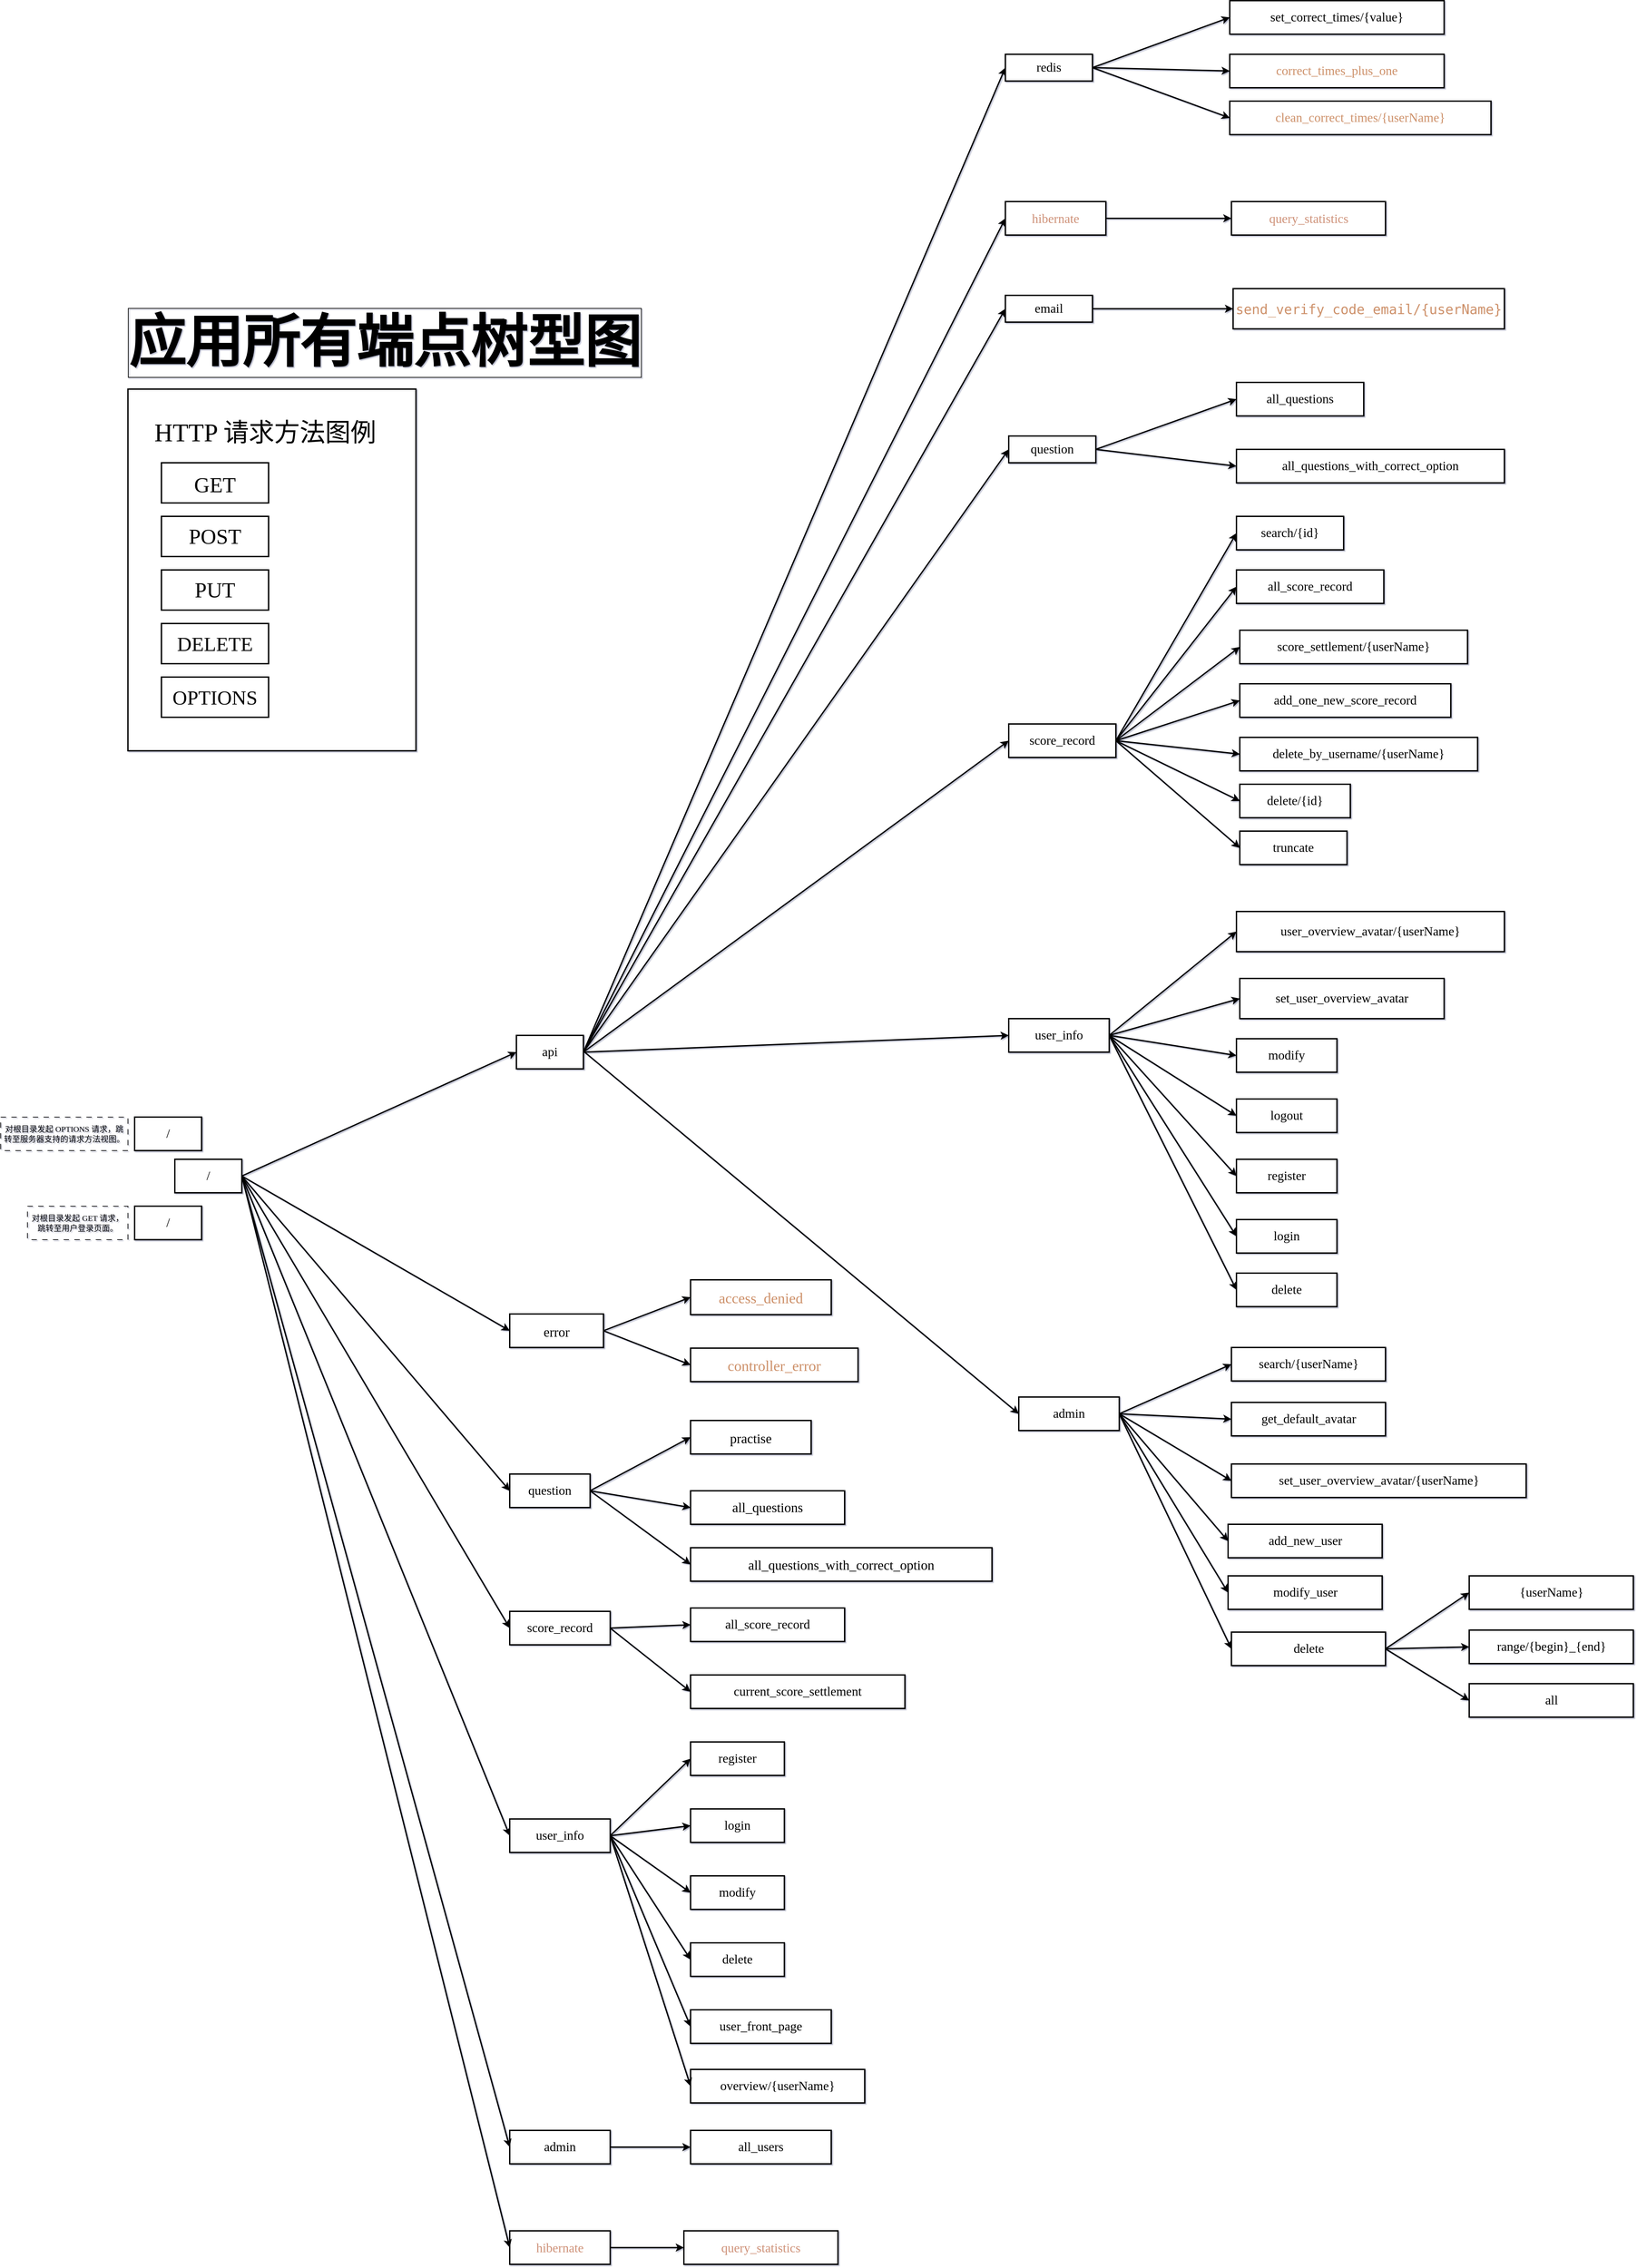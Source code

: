 <mxfile>
    <diagram id="_UrblQMBphAFoHFJ3hvH" name="第 1 页">
        <mxGraphModel dx="4171" dy="3029" grid="1" gridSize="10" guides="1" tooltips="1" connect="1" arrows="1" fold="1" page="1" pageScale="1" pageWidth="2336" pageHeight="1654" background="light-dark(#FFFFFF,#000000)" math="0" shadow="1">
            <root>
                <mxCell id="0"/>
                <mxCell id="1" parent="0"/>
                <mxCell id="5" value="&lt;font style=&quot;color: light-dark(rgb(0, 0, 0), rgb(255, 255, 255));&quot;&gt;/&lt;/font&gt;" style="rounded=0;whiteSpace=wrap;html=1;fontFamily=Lucida Console;fontSize=19;verticalAlign=middle;textShadow=0;fontColor=light-dark(#000000,#FFFFFF);strokeWidth=2;" parent="1" vertex="1">
                    <mxGeometry x="-840" y="1020" width="100" height="50" as="geometry"/>
                </mxCell>
                <mxCell id="6" value="&lt;font style=&quot;font-size: 85px;&quot;&gt;&lt;b&gt;应用所有端点树型图&lt;/b&gt;&lt;/font&gt;" style="text;html=1;align=center;verticalAlign=middle;whiteSpace=wrap;rounded=0;fontFamily=Lucida Console;fontColor=light-dark(#000000,#FFFFFF);labelBorderColor=default;strokeWidth=2;" parent="1" vertex="1">
                    <mxGeometry x="-933" y="-270" width="813" height="140" as="geometry"/>
                </mxCell>
                <mxCell id="7" value="" style="endArrow=classic;html=1;exitX=1;exitY=0.5;exitDx=0;exitDy=0;fontFamily=Lucida Console;fontSize=19;entryX=0;entryY=0.5;entryDx=0;entryDy=0;verticalAlign=middle;textShadow=0;fontColor=light-dark(#000000,#FFFFFF);strokeWidth=2;" parent="1" source="5" target="9" edge="1">
                    <mxGeometry width="50" height="50" relative="1" as="geometry">
                        <mxPoint x="-610" y="955" as="sourcePoint"/>
                        <mxPoint x="-560" y="905" as="targetPoint"/>
                    </mxGeometry>
                </mxCell>
                <mxCell id="9" value="&lt;span&gt;&lt;font style=&quot;color: light-dark(rgb(0, 0, 0), rgb(255, 255, 255));&quot;&gt;api&lt;/font&gt;&lt;/span&gt;" style="rounded=0;whiteSpace=wrap;html=1;fontFamily=Lucida Console;fontSize=19;verticalAlign=middle;textShadow=0;fontColor=light-dark(#000000,#FFFFFF);strokeWidth=2;" parent="1" vertex="1">
                    <mxGeometry x="-330" y="835" width="100" height="50" as="geometry"/>
                </mxCell>
                <mxCell id="10" value="&lt;font style=&quot;color: light-dark(rgb(0, 0, 0), rgb(255, 255, 255));&quot;&gt;question&lt;/font&gt;" style="rounded=0;whiteSpace=wrap;html=1;fontFamily=Lucida Console;fontSize=19;verticalAlign=middle;textShadow=0;fontColor=light-dark(#000000,#FFFFFF);strokeWidth=2;" parent="1" vertex="1">
                    <mxGeometry x="-340" y="1490" width="120" height="50" as="geometry"/>
                </mxCell>
                <mxCell id="11" value="&lt;div style=&quot;&quot;&gt;&lt;div&gt;&lt;font style=&quot;color: light-dark(rgb(0, 0, 0), rgb(255, 255, 255));&quot;&gt;score_record&lt;/font&gt;&lt;/div&gt;&lt;/div&gt;" style="rounded=0;whiteSpace=wrap;html=1;fontFamily=Lucida Console;fontSize=19;verticalAlign=middle;textShadow=0;fontColor=light-dark(#000000,#FFFFFF);strokeWidth=2;" parent="1" vertex="1">
                    <mxGeometry x="-340" y="1695" width="150" height="50" as="geometry"/>
                </mxCell>
                <mxCell id="13" value="" style="endArrow=classic;html=1;exitX=1;exitY=0.5;exitDx=0;exitDy=0;entryX=0;entryY=0.5;entryDx=0;entryDy=0;verticalAlign=middle;textShadow=0;fontColor=light-dark(#000000,#FFFFFF);strokeWidth=2;fontFamily=Lucida Console;" parent="1" source="5" target="10" edge="1">
                    <mxGeometry width="50" height="50" relative="1" as="geometry">
                        <mxPoint x="-630" y="1300" as="sourcePoint"/>
                        <mxPoint x="-520" y="1365" as="targetPoint"/>
                    </mxGeometry>
                </mxCell>
                <mxCell id="14" value="" style="endArrow=classic;html=1;entryX=0;entryY=0.5;entryDx=0;entryDy=0;verticalAlign=middle;textShadow=0;fontColor=light-dark(#000000,#FFFFFF);exitX=1;exitY=0.5;exitDx=0;exitDy=0;strokeWidth=2;fontFamily=Lucida Console;" parent="1" source="5" target="11" edge="1">
                    <mxGeometry width="50" height="50" relative="1" as="geometry">
                        <mxPoint x="-690" y="1055" as="sourcePoint"/>
                        <mxPoint x="-550" y="1435" as="targetPoint"/>
                    </mxGeometry>
                </mxCell>
                <mxCell id="15" value="" style="endArrow=classic;html=1;exitX=1;exitY=0.5;exitDx=0;exitDy=0;entryX=0;entryY=0.5;entryDx=0;entryDy=0;verticalAlign=middle;textShadow=0;fontColor=light-dark(#000000,#FFFFFF);strokeWidth=2;fontFamily=Lucida Console;" parent="1" source="11" target="17" edge="1">
                    <mxGeometry width="50" height="50" relative="1" as="geometry">
                        <mxPoint x="-250" y="1780" as="sourcePoint"/>
                        <mxPoint x="-200" y="1710" as="targetPoint"/>
                    </mxGeometry>
                </mxCell>
                <mxCell id="17" value="&lt;div&gt;&lt;font style=&quot;color: light-dark(rgb(0, 0, 0), rgb(0, 204, 102));&quot;&gt;all_score_record&lt;/font&gt;&lt;/div&gt;" style="rounded=0;whiteSpace=wrap;html=1;fontFamily=Lucida Console;fontSize=19;verticalAlign=middle;textShadow=0;fontColor=light-dark(#000000,#FFFFFF);strokeWidth=2;" parent="1" vertex="1">
                    <mxGeometry x="-70" y="1690" width="230" height="50" as="geometry"/>
                </mxCell>
                <mxCell id="19" value="&lt;div style=&quot;&quot;&gt;&lt;div&gt;&lt;font style=&quot;color: light-dark(rgb(0, 0, 0), rgb(0, 204, 102));&quot;&gt;current_score_settlement&lt;/font&gt;&lt;/div&gt;&lt;/div&gt;" style="rounded=0;whiteSpace=wrap;html=1;fontFamily=Lucida Console;fontSize=19;verticalAlign=middle;textShadow=0;fontColor=light-dark(#000000,#FFFFFF);strokeWidth=2;" parent="1" vertex="1">
                    <mxGeometry x="-70" y="1790" width="320" height="50" as="geometry"/>
                </mxCell>
                <mxCell id="20" value="" style="endArrow=classic;html=1;exitX=1;exitY=0.5;exitDx=0;exitDy=0;entryX=0;entryY=0.5;entryDx=0;entryDy=0;verticalAlign=middle;textShadow=0;fontColor=light-dark(#000000,#FFFFFF);strokeWidth=2;fontFamily=Lucida Console;" parent="1" source="11" target="19" edge="1">
                    <mxGeometry width="50" height="50" relative="1" as="geometry">
                        <mxPoint x="-280" y="1890" as="sourcePoint"/>
                        <mxPoint x="-230" y="1840" as="targetPoint"/>
                    </mxGeometry>
                </mxCell>
                <mxCell id="21" value="&lt;font style=&quot;color: light-dark(rgb(0, 0, 0), rgb(0, 204, 102)); font-size: 20px;&quot;&gt;all_questions&lt;/font&gt;" style="rounded=0;whiteSpace=wrap;html=1;fontFamily=Lucida Console;fontSize=19;verticalAlign=middle;textShadow=0;fontColor=light-dark(#000000,#FFFFFF);strokeWidth=2;" parent="1" vertex="1">
                    <mxGeometry x="-70" y="1515" width="230" height="50" as="geometry"/>
                </mxCell>
                <mxCell id="22" value="" style="endArrow=classic;html=1;entryX=0;entryY=0.5;entryDx=0;entryDy=0;verticalAlign=middle;textShadow=0;fontColor=light-dark(#000000,#FFFFFF);strokeWidth=2;fontFamily=Lucida Console;exitX=1;exitY=0.5;exitDx=0;exitDy=0;" parent="1" source="10" target="21" edge="1">
                    <mxGeometry width="50" height="50" relative="1" as="geometry">
                        <mxPoint x="-320" y="1655" as="sourcePoint"/>
                        <mxPoint x="-270" y="1605" as="targetPoint"/>
                    </mxGeometry>
                </mxCell>
                <mxCell id="23" value="" style="endArrow=classic;html=1;entryX=0;entryY=0.5;entryDx=0;entryDy=0;verticalAlign=middle;textShadow=0;fontColor=light-dark(#000000,#FFFFFF);strokeWidth=2;fontFamily=Lucida Console;exitX=1;exitY=0.5;exitDx=0;exitDy=0;" parent="1" source="10" target="24" edge="1">
                    <mxGeometry width="50" height="50" relative="1" as="geometry">
                        <mxPoint x="-320" y="1655" as="sourcePoint"/>
                        <mxPoint x="-70" y="1625" as="targetPoint"/>
                    </mxGeometry>
                </mxCell>
                <mxCell id="24" value="&lt;font style=&quot;color: light-dark(rgb(0, 0, 0), rgb(0, 204, 102)); font-size: 20px;&quot;&gt;all_questions_with_correct_option&lt;/font&gt;" style="whiteSpace=wrap;html=1;fontFamily=Lucida Console;verticalAlign=middle;textShadow=0;fontColor=light-dark(#000000,#FFFFFF);strokeWidth=2;" parent="1" vertex="1">
                    <mxGeometry x="-70" y="1600" width="450" height="50" as="geometry"/>
                </mxCell>
                <mxCell id="25" value="" style="endArrow=classic;html=1;entryX=0;entryY=0.5;entryDx=0;entryDy=0;verticalAlign=middle;textShadow=0;fontColor=light-dark(#000000,#FFFFFF);strokeWidth=2;fontFamily=Lucida Console;exitX=1;exitY=0.5;exitDx=0;exitDy=0;" parent="1" source="10" target="26" edge="1">
                    <mxGeometry width="50" height="50" relative="1" as="geometry">
                        <mxPoint x="-320" y="1655" as="sourcePoint"/>
                        <mxPoint x="-170" y="1445" as="targetPoint"/>
                    </mxGeometry>
                </mxCell>
                <mxCell id="26" value="&lt;font style=&quot;color: light-dark(rgb(0, 0, 0), rgb(0, 204, 102)); font-size: 20px;&quot;&gt;practise&lt;/font&gt;" style="rounded=0;whiteSpace=wrap;html=1;fontFamily=Lucida Console;fontSize=25;fontStyle=0;verticalAlign=middle;textShadow=0;fontColor=light-dark(#000000,#FFFFFF);strokeWidth=2;" parent="1" vertex="1">
                    <mxGeometry x="-70" y="1410" width="180" height="50" as="geometry"/>
                </mxCell>
                <mxCell id="27" value="" style="endArrow=classic;html=1;exitX=1;exitY=0.5;exitDx=0;exitDy=0;entryX=0;entryY=0.5;entryDx=0;entryDy=0;strokeWidth=2;fontFamily=Lucida Console;" parent="1" source="5" target="28" edge="1">
                    <mxGeometry width="50" height="50" relative="1" as="geometry">
                        <mxPoint x="-630" y="1300" as="sourcePoint"/>
                        <mxPoint x="-520" y="1775" as="targetPoint"/>
                    </mxGeometry>
                </mxCell>
                <mxCell id="28" value="&lt;div style=&quot;&quot;&gt;&lt;div&gt;&lt;font style=&quot;color: light-dark(rgb(0, 0, 0), rgb(255, 255, 255));&quot;&gt;user_info&lt;/font&gt;&lt;/div&gt;&lt;/div&gt;" style="rounded=0;whiteSpace=wrap;html=1;fontFamily=Lucida Console;fontSize=19;verticalAlign=middle;textShadow=0;fontColor=light-dark(#000000,#FFFFFF);strokeWidth=2;" parent="1" vertex="1">
                    <mxGeometry x="-340" y="2005" width="150" height="50" as="geometry"/>
                </mxCell>
                <mxCell id="29" value="" style="endArrow=classic;html=1;exitX=1;exitY=0.5;exitDx=0;exitDy=0;entryX=0;entryY=0.5;entryDx=0;entryDy=0;strokeWidth=2;fontFamily=Lucida Console;" parent="1" source="28" target="33" edge="1">
                    <mxGeometry width="50" height="50" relative="1" as="geometry">
                        <mxPoint x="-130" y="1940" as="sourcePoint"/>
                        <mxPoint x="-120" y="2040" as="targetPoint"/>
                    </mxGeometry>
                </mxCell>
                <mxCell id="30" value="&lt;div style=&quot;&quot;&gt;&lt;div&gt;&lt;font style=&quot;color: light-dark(rgb(0, 0, 0), rgb(0, 204, 102));&quot;&gt;login&lt;/font&gt;&lt;/div&gt;&lt;/div&gt;" style="rounded=0;whiteSpace=wrap;html=1;fontFamily=Lucida Console;fontSize=19;verticalAlign=middle;textShadow=0;fontColor=light-dark(#000000,#FFFFFF);strokeWidth=2;" parent="1" vertex="1">
                    <mxGeometry x="-70" y="1990" width="140" height="50" as="geometry"/>
                </mxCell>
                <mxCell id="31" value="" style="endArrow=classic;html=1;exitX=1;exitY=0.5;exitDx=0;exitDy=0;entryX=0;entryY=0.5;entryDx=0;entryDy=0;strokeWidth=2;fontFamily=Lucida Console;" parent="1" source="28" target="30" edge="1">
                    <mxGeometry width="50" height="50" relative="1" as="geometry">
                        <mxPoint x="-130" y="1940" as="sourcePoint"/>
                        <mxPoint x="-140" y="2140" as="targetPoint"/>
                    </mxGeometry>
                </mxCell>
                <mxCell id="33" value="&lt;div style=&quot;&quot;&gt;&lt;div&gt;&lt;font style=&quot;color: light-dark(rgb(0, 0, 0), rgb(0, 204, 102));&quot;&gt;register&lt;/font&gt;&lt;/div&gt;&lt;/div&gt;" style="rounded=0;whiteSpace=wrap;html=1;fontFamily=Lucida Console;fontSize=19;verticalAlign=middle;textShadow=0;fontColor=light-dark(#000000,#FFFFFF);strokeWidth=2;" parent="1" vertex="1">
                    <mxGeometry x="-70" y="1890" width="140" height="50" as="geometry"/>
                </mxCell>
                <mxCell id="34" value="" style="endArrow=classic;html=1;exitX=1;exitY=0.5;exitDx=0;exitDy=0;entryX=0;entryY=0.5;entryDx=0;entryDy=0;strokeWidth=2;fontFamily=Lucida Console;" parent="1" source="28" target="35" edge="1">
                    <mxGeometry width="50" height="50" relative="1" as="geometry">
                        <mxPoint x="-130" y="1940" as="sourcePoint"/>
                        <mxPoint x="-140" y="2220" as="targetPoint"/>
                    </mxGeometry>
                </mxCell>
                <mxCell id="35" value="&lt;div style=&quot;&quot;&gt;&lt;div&gt;&lt;font style=&quot;color: light-dark(rgb(0, 0, 0), rgb(0, 204, 102));&quot;&gt;modify&lt;/font&gt;&lt;/div&gt;&lt;/div&gt;" style="rounded=0;whiteSpace=wrap;html=1;fontFamily=Lucida Console;fontSize=19;verticalAlign=middle;textShadow=0;fontColor=light-dark(#000000,#FFFFFF);strokeWidth=2;" parent="1" vertex="1">
                    <mxGeometry x="-70" y="2090" width="140" height="50" as="geometry"/>
                </mxCell>
                <mxCell id="36" value="" style="endArrow=classic;html=1;exitX=1;exitY=0.5;exitDx=0;exitDy=0;entryX=0;entryY=0.5;entryDx=0;entryDy=0;strokeWidth=2;fontFamily=Lucida Console;" parent="1" source="28" target="37" edge="1">
                    <mxGeometry width="50" height="50" relative="1" as="geometry">
                        <mxPoint x="-130" y="1940" as="sourcePoint"/>
                        <mxPoint x="-140" y="2310" as="targetPoint"/>
                    </mxGeometry>
                </mxCell>
                <mxCell id="37" value="&lt;div style=&quot;&quot;&gt;&lt;div&gt;&lt;font style=&quot;color: light-dark(rgb(0, 0, 0), rgb(0, 204, 102));&quot;&gt;delete&lt;/font&gt;&lt;/div&gt;&lt;/div&gt;" style="rounded=0;whiteSpace=wrap;html=1;fontFamily=Lucida Console;fontSize=19;verticalAlign=middle;textShadow=0;fontColor=light-dark(#000000,#FFFFFF);strokeWidth=2;" parent="1" vertex="1">
                    <mxGeometry x="-70" y="2190" width="140" height="50" as="geometry"/>
                </mxCell>
                <mxCell id="38" value="&lt;div style=&quot;&quot;&gt;&lt;div&gt;&lt;font style=&quot;color: light-dark(rgb(0, 0, 0), rgb(0, 204, 102));&quot;&gt;user_front_page&lt;/font&gt;&lt;/div&gt;&lt;/div&gt;" style="rounded=0;whiteSpace=wrap;html=1;fontFamily=Lucida Console;fontSize=19;verticalAlign=middle;textShadow=0;fontColor=light-dark(#000000,#FFFFFF);strokeWidth=2;" parent="1" vertex="1">
                    <mxGeometry x="-70" y="2290" width="210" height="50" as="geometry"/>
                </mxCell>
                <mxCell id="39" value="" style="endArrow=classic;html=1;exitX=1;exitY=0.5;exitDx=0;exitDy=0;entryX=0;entryY=0.5;entryDx=0;entryDy=0;strokeWidth=2;fontFamily=Lucida Console;" parent="1" source="28" target="38" edge="1">
                    <mxGeometry width="50" height="50" relative="1" as="geometry">
                        <mxPoint x="-130" y="1940" as="sourcePoint"/>
                        <mxPoint x="-260" y="2260" as="targetPoint"/>
                    </mxGeometry>
                </mxCell>
                <mxCell id="40" value="question" style="rounded=0;whiteSpace=wrap;html=1;fontFamily=Lucida Console;fontSize=19;fontStyle=0;verticalAlign=middle;textShadow=0;fontColor=light-dark(#000000,#FFFFFF);strokeWidth=2;" parent="1" vertex="1">
                    <mxGeometry x="405" y="-60" width="130" height="40" as="geometry"/>
                </mxCell>
                <mxCell id="43" value="" style="endArrow=classic;html=1;exitX=1;exitY=0.5;exitDx=0;exitDy=0;entryX=0;entryY=0.5;entryDx=0;entryDy=0;strokeWidth=2;fontFamily=Lucida Console;" parent="1" source="9" target="40" edge="1">
                    <mxGeometry width="50" height="50" relative="1" as="geometry">
                        <mxPoint x="-410" y="370" as="sourcePoint"/>
                        <mxPoint x="-360" y="320" as="targetPoint"/>
                    </mxGeometry>
                </mxCell>
                <mxCell id="45" value="score_record" style="rounded=0;whiteSpace=wrap;html=1;fontFamily=Lucida Console;fontSize=19;fontStyle=0;verticalAlign=middle;textShadow=0;fontColor=light-dark(#000000,#FFFFFF);strokeWidth=2;" parent="1" vertex="1">
                    <mxGeometry x="405" y="370" width="160" height="50" as="geometry"/>
                </mxCell>
                <mxCell id="46" value="" style="endArrow=classic;html=1;exitX=1;exitY=0.5;exitDx=0;exitDy=0;entryX=0;entryY=0.5;entryDx=0;entryDy=0;strokeWidth=2;fontFamily=Lucida Console;" parent="1" source="9" target="45" edge="1">
                    <mxGeometry width="50" height="50" relative="1" as="geometry">
                        <mxPoint x="-110" y="915" as="sourcePoint"/>
                        <mxPoint x="-60" y="865" as="targetPoint"/>
                    </mxGeometry>
                </mxCell>
                <mxCell id="47" value="user_info" style="rounded=0;whiteSpace=wrap;html=1;fontFamily=Lucida Console;fontSize=19;fontStyle=0;verticalAlign=middle;textShadow=0;fontColor=light-dark(#000000,#FFFFFF);strokeWidth=2;" parent="1" vertex="1">
                    <mxGeometry x="405" y="810" width="150" height="50" as="geometry"/>
                </mxCell>
                <mxCell id="48" value="" style="endArrow=classic;html=1;exitX=1;exitY=0.5;exitDx=0;exitDy=0;entryX=0;entryY=0.5;entryDx=0;entryDy=0;strokeWidth=2;fontFamily=Lucida Console;" parent="1" source="9" target="47" edge="1">
                    <mxGeometry width="50" height="50" relative="1" as="geometry">
                        <mxPoint x="-120" y="935" as="sourcePoint"/>
                        <mxPoint x="-70" y="885" as="targetPoint"/>
                    </mxGeometry>
                </mxCell>
                <mxCell id="49" value="" style="endArrow=classic;html=1;exitX=0.997;exitY=0.465;exitDx=0;exitDy=0;exitPerimeter=0;entryX=0;entryY=0.5;entryDx=0;entryDy=0;strokeWidth=2;fontFamily=Lucida Console;" parent="1" source="9" target="50" edge="1">
                    <mxGeometry width="50" height="50" relative="1" as="geometry">
                        <mxPoint x="-180" y="1015" as="sourcePoint"/>
                        <mxPoint x="-60" y="895" as="targetPoint"/>
                    </mxGeometry>
                </mxCell>
                <mxCell id="50" value="admin" style="rounded=0;whiteSpace=wrap;html=1;fontFamily=Lucida Console;fontSize=19;fontStyle=0;verticalAlign=middle;textShadow=0;fontColor=light-dark(#000000,#FFFFFF);strokeWidth=2;" parent="1" vertex="1">
                    <mxGeometry x="420" y="1375" width="150" height="50" as="geometry"/>
                </mxCell>
                <mxCell id="52" value="&lt;font style=&quot;color: light-dark(rgb(0, 0, 0), rgb(0, 204, 102));&quot;&gt;search/{userName}&lt;/font&gt;" style="rounded=0;whiteSpace=wrap;html=1;fontFamily=Lucida Console;fontSize=19;fontStyle=0;verticalAlign=middle;textShadow=0;fontColor=light-dark(#000000,#FFFFFF);strokeWidth=2;" parent="1" vertex="1">
                    <mxGeometry x="737.5" y="1301" width="230" height="50" as="geometry"/>
                </mxCell>
                <mxCell id="53" value="&lt;font style=&quot;color: light-dark(rgb(0, 0, 0), rgb(255, 255, 51));&quot;&gt;add_new_user&lt;/font&gt;" style="rounded=0;whiteSpace=wrap;html=1;fontFamily=Lucida Console;fontSize=19;fontStyle=0;verticalAlign=middle;textShadow=0;fontColor=light-dark(#000000,#FFFFFF);strokeWidth=2;" parent="1" vertex="1">
                    <mxGeometry x="732.5" y="1565" width="230" height="50" as="geometry"/>
                </mxCell>
                <mxCell id="54" value="&lt;font style=&quot;color: light-dark(rgb(0, 0, 0), rgb(102, 178, 255));&quot;&gt;modify_user&lt;/font&gt;" style="rounded=0;whiteSpace=wrap;html=1;fontFamily=Lucida Console;fontSize=19;fontStyle=0;verticalAlign=middle;textShadow=0;fontColor=light-dark(#000000,#FFFFFF);strokeWidth=2;" parent="1" vertex="1">
                    <mxGeometry x="732.5" y="1642" width="230" height="50" as="geometry"/>
                </mxCell>
                <mxCell id="55" value="&lt;font style=&quot;color: light-dark(rgb(0, 0, 0), rgb(255, 17, 17));&quot;&gt;delete&lt;/font&gt;" style="rounded=0;whiteSpace=wrap;html=1;fontFamily=Lucida Console;fontSize=19;fontStyle=0;verticalAlign=middle;textShadow=0;fontColor=light-dark(#000000,#FFFFFF);strokeWidth=2;" parent="1" vertex="1">
                    <mxGeometry x="737.5" y="1726" width="230" height="50" as="geometry"/>
                </mxCell>
                <mxCell id="56" value="" style="endArrow=classic;html=1;exitX=1;exitY=0.5;exitDx=0;exitDy=0;entryX=0;entryY=0.5;entryDx=0;entryDy=0;strokeWidth=2;fontFamily=Lucida Console;" parent="1" source="50" target="52" edge="1">
                    <mxGeometry width="50" height="50" relative="1" as="geometry">
                        <mxPoint x="435" y="829" as="sourcePoint"/>
                        <mxPoint x="535" y="729" as="targetPoint"/>
                    </mxGeometry>
                </mxCell>
                <mxCell id="57" value="" style="endArrow=classic;html=1;exitX=1;exitY=0.5;exitDx=0;exitDy=0;entryX=0;entryY=0.5;entryDx=0;entryDy=0;strokeWidth=2;fontFamily=Lucida Console;" parent="1" source="50" target="53" edge="1">
                    <mxGeometry width="50" height="50" relative="1" as="geometry">
                        <mxPoint x="565" y="1084" as="sourcePoint"/>
                        <mxPoint x="615" y="1044" as="targetPoint"/>
                    </mxGeometry>
                </mxCell>
                <mxCell id="58" value="" style="endArrow=classic;html=1;entryX=0;entryY=0.5;entryDx=0;entryDy=0;exitX=1;exitY=0.5;exitDx=0;exitDy=0;strokeWidth=2;fontFamily=Lucida Console;" parent="1" source="50" target="54" edge="1">
                    <mxGeometry width="50" height="50" relative="1" as="geometry">
                        <mxPoint x="525" y="1034" as="sourcePoint"/>
                        <mxPoint x="535" y="1144" as="targetPoint"/>
                    </mxGeometry>
                </mxCell>
                <mxCell id="59" value="" style="endArrow=classic;html=1;entryX=0;entryY=0.5;entryDx=0;entryDy=0;exitX=1;exitY=0.5;exitDx=0;exitDy=0;strokeWidth=2;fontFamily=Lucida Console;" parent="1" source="50" target="55" edge="1">
                    <mxGeometry width="50" height="50" relative="1" as="geometry">
                        <mxPoint x="365" y="1174" as="sourcePoint"/>
                        <mxPoint x="415" y="1254" as="targetPoint"/>
                    </mxGeometry>
                </mxCell>
                <mxCell id="61" value="&lt;font style=&quot;color: light-dark(rgb(0, 0, 0), rgb(255, 255, 51));&quot;&gt;register&lt;/font&gt;" style="rounded=0;whiteSpace=wrap;html=1;fontFamily=Lucida Console;fontSize=19;fontStyle=0;verticalAlign=middle;textShadow=0;fontColor=light-dark(#000000,#FFFFFF);strokeWidth=2;" parent="1" vertex="1">
                    <mxGeometry x="745" y="1020" width="150" height="50" as="geometry"/>
                </mxCell>
                <mxCell id="62" value="&lt;font style=&quot;color: light-dark(rgb(0, 0, 0), rgb(255, 255, 51));&quot;&gt;login&lt;/font&gt;" style="rounded=0;whiteSpace=wrap;html=1;fontFamily=Lucida Console;fontSize=19;fontStyle=0;verticalAlign=middle;textShadow=0;fontColor=light-dark(#000000,#FFFFFF);strokeWidth=2;" parent="1" vertex="1">
                    <mxGeometry x="745" y="1110" width="150" height="50" as="geometry"/>
                </mxCell>
                <mxCell id="63" value="&lt;font style=&quot;color: light-dark(rgb(0, 0, 0), rgb(102, 178, 255));&quot;&gt;modify&lt;/font&gt;" style="rounded=0;whiteSpace=wrap;html=1;fontFamily=Lucida Console;fontSize=19;fontStyle=0;verticalAlign=middle;textShadow=0;fontColor=light-dark(#000000,#FFFFFF);strokeWidth=2;" parent="1" vertex="1">
                    <mxGeometry x="745" y="840" width="150" height="50" as="geometry"/>
                </mxCell>
                <mxCell id="65" value="&lt;font style=&quot;color: light-dark(rgb(0, 0, 0), rgb(255, 17, 17));&quot;&gt;delete&lt;/font&gt;" style="rounded=0;whiteSpace=wrap;html=1;fontFamily=Lucida Console;fontSize=19;fontStyle=0;verticalAlign=middle;textShadow=0;fontColor=light-dark(#000000,#FFFFFF);strokeWidth=2;" parent="1" vertex="1">
                    <mxGeometry x="745" y="1190" width="150" height="50" as="geometry"/>
                </mxCell>
                <mxCell id="66" value="" style="endArrow=classic;html=1;entryX=0;entryY=0.5;entryDx=0;entryDy=0;exitX=1;exitY=0.5;exitDx=0;exitDy=0;strokeWidth=2;fontFamily=Lucida Console;" parent="1" source="47" target="63" edge="1">
                    <mxGeometry width="50" height="50" relative="1" as="geometry">
                        <mxPoint x="425" y="700" as="sourcePoint"/>
                        <mxPoint x="745" y="650" as="targetPoint"/>
                    </mxGeometry>
                </mxCell>
                <mxCell id="67" value="" style="endArrow=classic;html=1;exitX=1;exitY=0.5;exitDx=0;exitDy=0;entryX=0;entryY=0.5;entryDx=0;entryDy=0;strokeWidth=2;fontFamily=Lucida Console;" parent="1" source="47" target="61" edge="1">
                    <mxGeometry width="50" height="50" relative="1" as="geometry">
                        <mxPoint x="435" y="740" as="sourcePoint"/>
                        <mxPoint x="485" y="690" as="targetPoint"/>
                    </mxGeometry>
                </mxCell>
                <mxCell id="68" value="" style="endArrow=classic;html=1;exitX=1;exitY=0.5;exitDx=0;exitDy=0;entryX=0;entryY=0.5;entryDx=0;entryDy=0;strokeWidth=2;fontFamily=Lucida Console;" parent="1" source="47" target="62" edge="1">
                    <mxGeometry width="50" height="50" relative="1" as="geometry">
                        <mxPoint x="475" y="760" as="sourcePoint"/>
                        <mxPoint x="525" y="710" as="targetPoint"/>
                    </mxGeometry>
                </mxCell>
                <mxCell id="69" value="" style="endArrow=classic;html=1;exitX=1;exitY=0.5;exitDx=0;exitDy=0;entryX=0;entryY=0.5;entryDx=0;entryDy=0;strokeWidth=2;fontFamily=Lucida Console;" parent="1" source="47" target="65" edge="1">
                    <mxGeometry width="50" height="50" relative="1" as="geometry">
                        <mxPoint x="455" y="740" as="sourcePoint"/>
                        <mxPoint x="505" y="690" as="targetPoint"/>
                    </mxGeometry>
                </mxCell>
                <mxCell id="70" value="" style="endArrow=classic;html=1;exitX=1;exitY=0.5;exitDx=0;exitDy=0;entryX=0;entryY=0.5;entryDx=0;entryDy=0;strokeWidth=2;fontFamily=Lucida Console;" parent="1" source="45" target="71" edge="1">
                    <mxGeometry width="50" height="50" relative="1" as="geometry">
                        <mxPoint x="430" y="230" as="sourcePoint"/>
                        <mxPoint x="530" y="140" as="targetPoint"/>
                    </mxGeometry>
                </mxCell>
                <mxCell id="71" value="&lt;font style=&quot;color: light-dark(rgb(0, 0, 0), rgb(0, 204, 102));&quot;&gt;search/{id}&lt;/font&gt;" style="rounded=0;whiteSpace=wrap;html=1;fontFamily=Lucida Console;fontSize=19;fontStyle=0;verticalAlign=middle;textShadow=0;fontColor=light-dark(#000000,#FFFFFF);strokeWidth=2;" parent="1" vertex="1">
                    <mxGeometry x="745" y="60" width="160" height="50" as="geometry"/>
                </mxCell>
                <mxCell id="73" value="" style="endArrow=classic;html=1;exitX=1;exitY=0.5;exitDx=0;exitDy=0;entryX=0;entryY=0.5;entryDx=0;entryDy=0;strokeWidth=2;fontFamily=Lucida Console;" parent="1" source="45" target="74" edge="1">
                    <mxGeometry width="50" height="50" relative="1" as="geometry">
                        <mxPoint x="440" y="250" as="sourcePoint"/>
                        <mxPoint x="490" y="200" as="targetPoint"/>
                    </mxGeometry>
                </mxCell>
                <mxCell id="74" value="&lt;font style=&quot;color: light-dark(rgb(0, 0, 0), rgb(0, 204, 102));&quot;&gt;all_score_record&lt;/font&gt;" style="rounded=0;whiteSpace=wrap;html=1;fontFamily=Lucida Console;fontSize=19;fontStyle=0;verticalAlign=middle;textShadow=0;fontColor=light-dark(#000000,#FFFFFF);strokeWidth=2;" parent="1" vertex="1">
                    <mxGeometry x="745" y="140" width="220" height="50" as="geometry"/>
                </mxCell>
                <mxCell id="76" value="" style="endArrow=classic;html=1;exitX=1;exitY=0.5;exitDx=0;exitDy=0;entryX=0;entryY=0.5;entryDx=0;entryDy=0;strokeWidth=2;fontFamily=Lucida Console;" parent="1" source="45" target="140" edge="1">
                    <mxGeometry width="50" height="50" relative="1" as="geometry">
                        <mxPoint x="470" y="280" as="sourcePoint"/>
                        <mxPoint x="750" y="255" as="targetPoint"/>
                    </mxGeometry>
                </mxCell>
                <mxCell id="77" value="&lt;font style=&quot;color: light-dark(rgb(0, 0, 0), rgb(255, 255, 51));&quot;&gt;add_one_new_score_record&lt;/font&gt;" style="rounded=0;whiteSpace=wrap;html=1;fontFamily=Lucida Console;fontSize=19;fontStyle=0;verticalAlign=middle;textShadow=0;fontColor=light-dark(#000000,#FFFFFF);strokeWidth=2;" parent="1" vertex="1">
                    <mxGeometry x="750" y="310" width="315" height="50" as="geometry"/>
                </mxCell>
                <mxCell id="78" value="" style="endArrow=classic;html=1;exitX=1;exitY=0.5;exitDx=0;exitDy=0;entryX=0;entryY=0.5;entryDx=0;entryDy=0;strokeWidth=2;fontFamily=Lucida Console;" parent="1" source="45" target="77" edge="1">
                    <mxGeometry width="50" height="50" relative="1" as="geometry">
                        <mxPoint x="570" y="500" as="sourcePoint"/>
                        <mxPoint x="620" y="450" as="targetPoint"/>
                    </mxGeometry>
                </mxCell>
                <mxCell id="79" value="" style="endArrow=classic;html=1;exitX=1;exitY=0.5;exitDx=0;exitDy=0;entryX=0;entryY=0.5;entryDx=0;entryDy=0;entryPerimeter=0;strokeWidth=2;fontFamily=Lucida Console;" parent="1" source="45" target="80" edge="1">
                    <mxGeometry width="50" height="50" relative="1" as="geometry">
                        <mxPoint x="670" y="510" as="sourcePoint"/>
                        <mxPoint x="890" y="460" as="targetPoint"/>
                    </mxGeometry>
                </mxCell>
                <mxCell id="80" value="&lt;font style=&quot;color: light-dark(rgb(0, 0, 0), rgb(255, 17, 17));&quot;&gt;truncate&lt;/font&gt;" style="rounded=0;whiteSpace=wrap;html=1;fontFamily=Lucida Console;fontSize=19;fontStyle=0;verticalAlign=middle;textShadow=0;fontColor=light-dark(#000000,#FFFFFF);strokeWidth=2;" parent="1" vertex="1">
                    <mxGeometry x="750" y="530" width="160" height="50" as="geometry"/>
                </mxCell>
                <mxCell id="85" value="&lt;font style=&quot;color: light-dark(rgb(0, 0, 0), rgb(0, 204, 102));&quot;&gt;all_questions&lt;/font&gt;" style="rounded=0;whiteSpace=wrap;html=1;fontFamily=Lucida Console;fontSize=19;fontStyle=0;verticalAlign=middle;textShadow=0;fontColor=light-dark(#000000,#FFFFFF);strokeWidth=2;" parent="1" vertex="1">
                    <mxGeometry x="745" y="-140" width="190" height="50" as="geometry"/>
                </mxCell>
                <mxCell id="88" value="&lt;font style=&quot;color: light-dark(rgb(0, 0, 0), rgb(0, 204, 102));&quot;&gt;all_questions_with_correct_option&lt;/font&gt;" style="rounded=0;whiteSpace=wrap;html=1;fontFamily=Lucida Console;fontSize=19;fontStyle=0;verticalAlign=middle;textShadow=0;fontColor=light-dark(#000000,#FFFFFF);strokeWidth=2;" parent="1" vertex="1">
                    <mxGeometry x="745" y="-40" width="400" height="50" as="geometry"/>
                </mxCell>
                <mxCell id="93" value="" style="endArrow=classic;html=1;entryX=0;entryY=0.5;entryDx=0;entryDy=0;strokeWidth=2;fontFamily=Lucida Console;" parent="1" target="85" edge="1">
                    <mxGeometry width="50" height="50" relative="1" as="geometry">
                        <mxPoint x="535" y="-40" as="sourcePoint"/>
                        <mxPoint x="585" y="-90" as="targetPoint"/>
                    </mxGeometry>
                </mxCell>
                <mxCell id="94" value="" style="endArrow=classic;html=1;exitX=1;exitY=0.5;exitDx=0;exitDy=0;strokeWidth=2;fontFamily=Lucida Console;entryX=0;entryY=0.5;entryDx=0;entryDy=0;" parent="1" source="40" target="88" edge="1">
                    <mxGeometry width="50" height="50" relative="1" as="geometry">
                        <mxPoint x="555" y="30" as="sourcePoint"/>
                        <mxPoint x="745" y="-30" as="targetPoint"/>
                    </mxGeometry>
                </mxCell>
                <mxCell id="97" value="&lt;div style=&quot;&quot;&gt;&lt;font style=&quot;color: light-dark(rgb(0, 0, 0), rgb(255, 255, 255));&quot;&gt;admin&lt;/font&gt;&lt;/div&gt;" style="rounded=0;whiteSpace=wrap;html=1;fontFamily=Lucida Console;fontSize=19;verticalAlign=middle;textShadow=0;fontColor=light-dark(#000000,#FFFFFF);strokeWidth=2;" parent="1" vertex="1">
                    <mxGeometry x="-340" y="2470" width="150" height="50" as="geometry"/>
                </mxCell>
                <mxCell id="98" value="" style="endArrow=classic;html=1;entryX=0;entryY=0.5;entryDx=0;entryDy=0;strokeWidth=2;fontFamily=Lucida Console;exitX=1;exitY=0.5;exitDx=0;exitDy=0;" parent="1" target="97" edge="1" source="5">
                    <mxGeometry width="50" height="50" relative="1" as="geometry">
                        <mxPoint x="-690" y="1060" as="sourcePoint"/>
                        <mxPoint x="-510" y="1970" as="targetPoint"/>
                    </mxGeometry>
                </mxCell>
                <mxCell id="106" value="" style="rounded=0;labelBackgroundColor=none;labelBorderColor=none;fontColor=none;noLabel=1;strokeWidth=2;fontFamily=Lucida Console;" parent="1" vertex="1">
                    <mxGeometry x="-910" y="-130" width="430" height="540" as="geometry"/>
                </mxCell>
                <mxCell id="100" value="&lt;font style=&quot;font-size: 38px;&quot;&gt;HTTP 请求方法图例&lt;/font&gt;" style="text;html=1;align=center;verticalAlign=middle;whiteSpace=wrap;rounded=0;strokeWidth=2;fontFamily=Lucida Console;" parent="1" vertex="1">
                    <mxGeometry x="-880" y="-90" width="350" height="50" as="geometry"/>
                </mxCell>
                <mxCell id="101" value="&lt;font style=&quot;font-size: 32px; color: light-dark(rgb(0, 0, 0), rgb(0, 204, 102));&quot;&gt;GET&lt;/font&gt;" style="rounded=0;whiteSpace=wrap;fontColor=light-dark(#000000,#00CC66);labelBackgroundColor=none;labelBorderColor=none;textShadow=0;html=1;fontSize=42;strokeWidth=2;fontFamily=Lucida Console;" parent="1" vertex="1">
                    <mxGeometry x="-860" y="-20" width="160" height="60" as="geometry"/>
                </mxCell>
                <mxCell id="102" value="&lt;font style=&quot;font-size: 32px; color: light-dark(rgb(0, 0, 0), rgb(255, 255, 51));&quot;&gt;POST&lt;/font&gt;" style="rounded=0;whiteSpace=wrap;html=1;strokeWidth=2;fontFamily=Lucida Console;" parent="1" vertex="1">
                    <mxGeometry x="-860" y="60" width="160" height="60" as="geometry"/>
                </mxCell>
                <mxCell id="103" value="&lt;font style=&quot;font-size: 32px; color: light-dark(rgb(0, 0, 0), rgb(102, 178, 255));&quot;&gt;PUT&lt;/font&gt;" style="rounded=0;whiteSpace=wrap;html=1;strokeWidth=2;fontFamily=Lucida Console;" parent="1" vertex="1">
                    <mxGeometry x="-860" y="140" width="160" height="60" as="geometry"/>
                </mxCell>
                <mxCell id="104" value="&lt;font style=&quot;color: light-dark(rgb(0, 0, 0), rgb(255, 17, 17)); font-size: 30px;&quot;&gt;DELETE&lt;/font&gt;" style="rounded=0;whiteSpace=wrap;html=1;strokeWidth=2;fontFamily=Lucida Console;" parent="1" vertex="1">
                    <mxGeometry x="-860" y="220" width="160" height="60" as="geometry"/>
                </mxCell>
                <mxCell id="115" value="&lt;font style=&quot;color: light-dark(rgb(0, 0, 0), rgb(0, 204, 102));&quot;&gt;all_users&lt;/font&gt;" style="rounded=0;whiteSpace=wrap;html=1;fontFamily=Lucida Console;fontSize=19;fontStyle=0;verticalAlign=middle;textShadow=0;fontColor=light-dark(#000000,#FFFFFF);strokeWidth=2;" parent="1" vertex="1">
                    <mxGeometry x="-70" y="2470" width="210" height="50" as="geometry"/>
                </mxCell>
                <mxCell id="116" value="" style="endArrow=classic;html=1;exitX=1;exitY=0.5;exitDx=0;exitDy=0;entryX=0;entryY=0.5;entryDx=0;entryDy=0;strokeWidth=2;fontFamily=Lucida Console;" parent="1" source="97" target="115" edge="1">
                    <mxGeometry width="50" height="50" relative="1" as="geometry">
                        <mxPoint x="-190" y="2610.5" as="sourcePoint"/>
                        <mxPoint x="-140" y="2560.5" as="targetPoint"/>
                    </mxGeometry>
                </mxCell>
                <mxCell id="117" value="&lt;font style=&quot;color: light-dark(rgb(0, 0, 0), rgb(255, 17, 17));&quot;&gt;{userName}&lt;/font&gt;" style="rounded=0;whiteSpace=wrap;html=1;fontFamily=Lucida Console;fontSize=19;fontStyle=0;verticalAlign=middle;textShadow=0;fontColor=light-dark(#000000,#FFFFFF);strokeWidth=2;" parent="1" vertex="1">
                    <mxGeometry x="1092.5" y="1642" width="245" height="50" as="geometry"/>
                </mxCell>
                <mxCell id="118" value="&lt;font style=&quot;color: light-dark(rgb(0, 0, 0), rgb(255, 17, 17));&quot;&gt;range/{begin}_{end}&lt;/font&gt;" style="rounded=0;whiteSpace=wrap;html=1;fontFamily=Lucida Console;fontSize=19;fontStyle=0;verticalAlign=middle;textShadow=0;fontColor=light-dark(#000000,#FFFFFF);strokeWidth=2;" parent="1" vertex="1">
                    <mxGeometry x="1092.5" y="1723" width="245" height="50" as="geometry"/>
                </mxCell>
                <mxCell id="119" value="&lt;font style=&quot;color: light-dark(rgb(0, 0, 0), rgb(255, 17, 17));&quot;&gt;all&lt;/font&gt;" style="rounded=0;whiteSpace=wrap;html=1;fontFamily=Lucida Console;fontSize=19;fontStyle=0;verticalAlign=middle;textShadow=0;fontColor=light-dark(#000000,#FFFFFF);strokeWidth=2;" parent="1" vertex="1">
                    <mxGeometry x="1092.5" y="1803" width="245" height="50" as="geometry"/>
                </mxCell>
                <mxCell id="120" value="" style="endArrow=classic;html=1;exitX=1;exitY=0.5;exitDx=0;exitDy=0;entryX=0;entryY=0.5;entryDx=0;entryDy=0;strokeWidth=2;fontFamily=Lucida Console;" parent="1" source="55" target="117" edge="1">
                    <mxGeometry width="50" height="50" relative="1" as="geometry">
                        <mxPoint x="975" y="1554" as="sourcePoint"/>
                        <mxPoint x="1025" y="1504" as="targetPoint"/>
                    </mxGeometry>
                </mxCell>
                <mxCell id="121" value="" style="endArrow=classic;html=1;exitX=1;exitY=0.5;exitDx=0;exitDy=0;entryX=0;entryY=0.5;entryDx=0;entryDy=0;strokeWidth=2;fontFamily=Lucida Console;" parent="1" source="55" target="118" edge="1">
                    <mxGeometry width="50" height="50" relative="1" as="geometry">
                        <mxPoint x="995" y="1534" as="sourcePoint"/>
                        <mxPoint x="1045" y="1484" as="targetPoint"/>
                    </mxGeometry>
                </mxCell>
                <mxCell id="122" value="" style="endArrow=classic;html=1;exitX=1;exitY=0.5;exitDx=0;exitDy=0;entryX=0;entryY=0.5;entryDx=0;entryDy=0;strokeWidth=2;fontFamily=Lucida Console;" parent="1" source="55" target="119" edge="1">
                    <mxGeometry width="50" height="50" relative="1" as="geometry">
                        <mxPoint x="945" y="1434" as="sourcePoint"/>
                        <mxPoint x="1045" y="1554" as="targetPoint"/>
                    </mxGeometry>
                </mxCell>
                <mxCell id="125" value="&lt;font style=&quot;color: light-dark(rgb(0, 0, 0), rgb(255, 102, 179)); font-size: 30px;&quot;&gt;OPTIONS&lt;/font&gt;" style="rounded=0;whiteSpace=wrap;html=1;strokeWidth=2;fontFamily=Lucida Console;" parent="1" vertex="1">
                    <mxGeometry x="-860" y="300" width="160" height="60" as="geometry"/>
                </mxCell>
                <mxCell id="126" value="&lt;font style=&quot;color: light-dark(rgb(0, 0, 0), rgb(255, 102, 179));&quot;&gt;/&lt;/font&gt;" style="rounded=0;whiteSpace=wrap;html=1;fontFamily=Lucida Console;fontSize=19;verticalAlign=middle;textShadow=0;fontColor=light-dark(#000000,#FFFFFF);strokeWidth=2;" parent="1" vertex="1">
                    <mxGeometry x="-900" y="957" width="100" height="50" as="geometry"/>
                </mxCell>
                <mxCell id="128" value="对根目录发起 &lt;font style=&quot;color: light-dark(rgb(0, 0, 0), rgb(255, 102, 179));&quot;&gt;OPTIONS&lt;/font&gt; 请求，跳转至服务器支持的请求方法视图。" style="text;html=1;align=center;verticalAlign=middle;whiteSpace=wrap;rounded=0;glass=0;strokeWidth=1;strokeColor=default;dashed=1;dashPattern=8 8;fontFamily=Lucida Console;" parent="1" vertex="1">
                    <mxGeometry x="-1100" y="957" width="190" height="50" as="geometry"/>
                </mxCell>
                <mxCell id="129" value="&lt;font style=&quot;color: light-dark(rgb(0, 0, 0), rgb(0, 204, 102));&quot;&gt;/&lt;/font&gt;" style="rounded=0;whiteSpace=wrap;html=1;fontFamily=Lucida Console;fontSize=19;verticalAlign=middle;textShadow=0;fontColor=light-dark(#000000,#FFFFFF);strokeWidth=2;" parent="1" vertex="1">
                    <mxGeometry x="-900" y="1090" width="100" height="50" as="geometry"/>
                </mxCell>
                <mxCell id="130" value="对根目录发起 &lt;font style=&quot;color: light-dark(rgb(0, 0, 0), rgb(0, 204, 102));&quot;&gt;GET&lt;/font&gt; 请求，跳转至用户登录页面。" style="text;html=1;align=center;verticalAlign=middle;whiteSpace=wrap;rounded=0;glass=0;strokeWidth=1;strokeColor=default;dashed=1;dashPattern=8 8;fontFamily=Lucida Console;" parent="1" vertex="1">
                    <mxGeometry x="-1060" y="1090" width="150" height="50" as="geometry"/>
                </mxCell>
                <mxCell id="131" value="" style="endArrow=classic;html=1;exitX=1;exitY=0.5;exitDx=0;exitDy=0;strokeWidth=2;entryX=0;entryY=0.5;entryDx=0;entryDy=0;fontFamily=Lucida Console;" parent="1" source="9" target="133" edge="1">
                    <mxGeometry width="50" height="50" relative="1" as="geometry">
                        <mxPoint x="-250" y="810" as="sourcePoint"/>
                        <mxPoint x="160" y="-230" as="targetPoint"/>
                    </mxGeometry>
                </mxCell>
                <mxCell id="133" value="redis" style="rounded=0;whiteSpace=wrap;html=1;fontFamily=Lucida Console;fontSize=19;fontStyle=0;verticalAlign=middle;textShadow=0;fontColor=light-dark(#000000,#FFFFFF);strokeWidth=2;" parent="1" vertex="1">
                    <mxGeometry x="400" y="-630" width="130" height="40" as="geometry"/>
                </mxCell>
                <mxCell id="134" value="" style="endArrow=classic;html=1;exitX=1;exitY=0.5;exitDx=0;exitDy=0;entryX=0;entryY=0.5;entryDx=0;entryDy=0;strokeWidth=2;fontFamily=Lucida Console;" parent="1" source="133" target="135" edge="1">
                    <mxGeometry width="50" height="50" relative="1" as="geometry">
                        <mxPoint x="530" y="-620" as="sourcePoint"/>
                        <mxPoint x="700" y="-670" as="targetPoint"/>
                    </mxGeometry>
                </mxCell>
                <mxCell id="135" value="&lt;div&gt;&lt;div style=&quot;&quot;&gt;&lt;font style=&quot;color: light-dark(rgb(0, 0, 0), rgb(102, 178, 255));&quot;&gt;set_correct_times/{value}&lt;/font&gt;&lt;/div&gt;&lt;/div&gt;" style="rounded=0;whiteSpace=wrap;html=1;fontFamily=Lucida Console;fontSize=19;fontStyle=0;verticalAlign=middle;textShadow=0;fontColor=light-dark(#000000,#FFFFFF);strokeWidth=2;" parent="1" vertex="1">
                    <mxGeometry x="735" y="-710" width="320" height="50" as="geometry"/>
                </mxCell>
                <mxCell id="136" value="" style="endArrow=classic;html=1;exitX=1;exitY=0.5;exitDx=0;exitDy=0;entryX=0;entryY=0.5;entryDx=0;entryDy=0;strokeWidth=2;fontFamily=Lucida Console;" parent="1" source="133" target="137" edge="1">
                    <mxGeometry width="50" height="50" relative="1" as="geometry">
                        <mxPoint x="610" y="-560" as="sourcePoint"/>
                        <mxPoint x="700" y="-610" as="targetPoint"/>
                    </mxGeometry>
                </mxCell>
                <mxCell id="137" value="&lt;div style=&quot;&quot;&gt;&lt;div&gt;&lt;div style=&quot;&quot;&gt;&lt;span&gt;&lt;font style=&quot;color: light-dark(rgb(205, 144, 105), rgb(102, 178, 255));&quot;&gt;correct_times_plus_one&lt;/font&gt;&lt;/span&gt;&lt;/div&gt;&lt;/div&gt;&lt;/div&gt;" style="rounded=0;whiteSpace=wrap;html=1;fontFamily=Lucida Console;fontSize=19;fontStyle=0;verticalAlign=middle;textShadow=0;fontColor=light-dark(#000000,#FFFFFF);strokeWidth=2;" parent="1" vertex="1">
                    <mxGeometry x="735" y="-630" width="320" height="50" as="geometry"/>
                </mxCell>
                <mxCell id="138" value="" style="endArrow=classic;html=1;exitX=1;exitY=0.5;exitDx=0;exitDy=0;entryX=0;entryY=0.5;entryDx=0;entryDy=0;strokeWidth=2;fontFamily=Lucida Console;" parent="1" source="133" target="139" edge="1">
                    <mxGeometry width="50" height="50" relative="1" as="geometry">
                        <mxPoint x="610" y="-520" as="sourcePoint"/>
                        <mxPoint x="740" y="-550" as="targetPoint"/>
                    </mxGeometry>
                </mxCell>
                <mxCell id="139" value="&lt;div style=&quot;&quot;&gt;&lt;div&gt;&lt;div style=&quot;&quot;&gt;&lt;div&gt;&lt;div style=&quot;&quot;&gt;&lt;span&gt;&lt;font style=&quot;color: light-dark(rgb(205, 144, 105), rgb(102, 178, 255));&quot;&gt;clean_correct_times/{userName}&lt;/font&gt;&lt;/span&gt;&lt;/div&gt;&lt;/div&gt;&lt;/div&gt;&lt;/div&gt;&lt;/div&gt;" style="rounded=0;whiteSpace=wrap;html=1;fontFamily=Lucida Console;fontSize=19;fontStyle=0;verticalAlign=middle;textShadow=0;fontColor=light-dark(#000000,#FFFFFF);strokeWidth=2;" parent="1" vertex="1">
                    <mxGeometry x="735" y="-560" width="390" height="50" as="geometry"/>
                </mxCell>
                <mxCell id="140" value="&lt;font style=&quot;color: light-dark(rgb(0, 0, 0), rgb(0, 204, 102));&quot;&gt;score_settlement/{userName}&lt;/font&gt;" style="rounded=0;whiteSpace=wrap;html=1;fontFamily=Lucida Console;fontSize=19;fontStyle=0;verticalAlign=middle;textShadow=0;fontColor=light-dark(#000000,#FFFFFF);strokeWidth=2;" parent="1" vertex="1">
                    <mxGeometry x="750" y="230" width="340" height="50" as="geometry"/>
                </mxCell>
                <mxCell id="141" value="&lt;font style=&quot;color: light-dark(rgb(0, 0, 0), rgb(255, 17, 17));&quot;&gt;delete_by_username/{userName}&lt;/font&gt;" style="rounded=0;whiteSpace=wrap;html=1;fontFamily=Lucida Console;fontSize=19;fontStyle=0;verticalAlign=middle;textShadow=0;fontColor=light-dark(#000000,#FFFFFF);strokeWidth=2;" parent="1" vertex="1">
                    <mxGeometry x="750" y="390" width="355" height="50" as="geometry"/>
                </mxCell>
                <mxCell id="142" value="&lt;font style=&quot;color: light-dark(rgb(0, 0, 0), rgb(255, 17, 17));&quot;&gt;delete/{id}&lt;/font&gt;" style="rounded=0;whiteSpace=wrap;html=1;fontFamily=Lucida Console;fontSize=19;fontStyle=0;verticalAlign=middle;textShadow=0;fontColor=light-dark(#000000,#FFFFFF);strokeWidth=2;" parent="1" vertex="1">
                    <mxGeometry x="750" y="460" width="165" height="50" as="geometry"/>
                </mxCell>
                <mxCell id="143" value="" style="endArrow=classic;html=1;exitX=1;exitY=0.5;exitDx=0;exitDy=0;entryX=0;entryY=0.5;entryDx=0;entryDy=0;strokeWidth=2;fontFamily=Lucida Console;" parent="1" source="45" target="141" edge="1">
                    <mxGeometry width="50" height="50" relative="1" as="geometry">
                        <mxPoint x="535" y="450" as="sourcePoint"/>
                        <mxPoint x="750" y="415.0" as="targetPoint"/>
                    </mxGeometry>
                </mxCell>
                <mxCell id="144" value="" style="endArrow=classic;html=1;entryX=0;entryY=0.5;entryDx=0;entryDy=0;strokeWidth=2;exitX=1;exitY=0.5;exitDx=0;exitDy=0;fontFamily=Lucida Console;" parent="1" source="45" target="142" edge="1">
                    <mxGeometry width="50" height="50" relative="1" as="geometry">
                        <mxPoint x="565" y="400" as="sourcePoint"/>
                        <mxPoint x="760" y="425" as="targetPoint"/>
                    </mxGeometry>
                </mxCell>
                <mxCell id="145" value="&lt;font style=&quot;color: light-dark(rgb(0, 0, 0), rgb(255, 255, 51));&quot;&gt;logout&lt;/font&gt;" style="rounded=0;whiteSpace=wrap;html=1;fontFamily=Lucida Console;fontSize=19;fontStyle=0;verticalAlign=middle;textShadow=0;fontColor=light-dark(#000000,#FFFFFF);strokeWidth=2;" parent="1" vertex="1">
                    <mxGeometry x="745" y="930" width="150" height="50" as="geometry"/>
                </mxCell>
                <mxCell id="146" value="" style="endArrow=classic;html=1;exitX=1;exitY=0.5;exitDx=0;exitDy=0;entryX=0;entryY=0.5;entryDx=0;entryDy=0;strokeWidth=2;fontFamily=Lucida Console;" parent="1" source="47" target="145" edge="1">
                    <mxGeometry width="50" height="50" relative="1" as="geometry">
                        <mxPoint x="545" y="810" as="sourcePoint"/>
                        <mxPoint x="735" y="810" as="targetPoint"/>
                    </mxGeometry>
                </mxCell>
                <mxCell id="147" value="&lt;div&gt;&lt;pre style=&quot;&quot;&gt;&lt;font face=&quot;Lucida Console&quot; style=&quot;color: light-dark(rgb(205, 144, 105), rgb(0, 204, 102)); font-size: 22px;&quot;&gt;access_denied&lt;/font&gt;&lt;/pre&gt;&lt;/div&gt;" style="rounded=0;whiteSpace=wrap;html=1;fontFamily=Lucida Console;fontSize=25;fontStyle=0;verticalAlign=middle;textShadow=0;fontColor=light-dark(#000000,#FFFFFF);strokeWidth=2;" parent="1" vertex="1">
                    <mxGeometry x="-70" y="1200" width="210" height="52" as="geometry"/>
                </mxCell>
                <mxCell id="149" value="&lt;div&gt;&lt;pre style=&quot;&quot;&gt;&lt;font face=&quot;Lucida Console&quot; style=&quot;color: light-dark(rgb(205, 144, 105), rgb(0, 204, 102)); font-size: 22px;&quot;&gt;controller_error&lt;/font&gt;&lt;/pre&gt;&lt;/div&gt;" style="rounded=0;whiteSpace=wrap;html=1;fontFamily=Lucida Console;fontSize=25;fontStyle=0;verticalAlign=middle;textShadow=0;fontColor=light-dark(#000000,#FFFFFF);strokeWidth=2;" parent="1" vertex="1">
                    <mxGeometry x="-70" y="1302" width="250" height="50" as="geometry"/>
                </mxCell>
                <mxCell id="150" value="&lt;font style=&quot;font-size: 20px; color: light-dark(rgb(0, 0, 0), rgb(255, 255, 255));&quot;&gt;error&lt;/font&gt;" style="rounded=0;whiteSpace=wrap;html=1;fontFamily=Lucida Console;fontSize=25;fontStyle=0;verticalAlign=middle;textShadow=0;fontColor=light-dark(#000000,#FFFFFF);strokeWidth=2;" parent="1" vertex="1">
                    <mxGeometry x="-340" y="1251" width="140" height="50" as="geometry"/>
                </mxCell>
                <mxCell id="152" value="" style="endArrow=classic;html=1;exitX=1;exitY=0.5;exitDx=0;exitDy=0;entryX=0;entryY=0.5;entryDx=0;entryDy=0;verticalAlign=middle;textShadow=0;fontColor=light-dark(#000000,#FFFFFF);strokeWidth=2;fontFamily=Lucida Console;" parent="1" source="5" target="150" edge="1">
                    <mxGeometry width="50" height="50" relative="1" as="geometry">
                        <mxPoint x="-610" y="1040" as="sourcePoint"/>
                        <mxPoint x="-250" y="1445" as="targetPoint"/>
                    </mxGeometry>
                </mxCell>
                <mxCell id="153" value="" style="endArrow=classic;html=1;exitX=1;exitY=0.5;exitDx=0;exitDy=0;entryX=0;entryY=0.5;entryDx=0;entryDy=0;verticalAlign=middle;textShadow=0;fontColor=light-dark(#000000,#FFFFFF);strokeWidth=2;fontFamily=Lucida Console;" parent="1" source="150" target="149" edge="1">
                    <mxGeometry width="50" height="50" relative="1" as="geometry">
                        <mxPoint x="-390" y="1306" as="sourcePoint"/>
                        <mxPoint x="-40" y="1431" as="targetPoint"/>
                    </mxGeometry>
                </mxCell>
                <mxCell id="154" value="" style="endArrow=classic;html=1;exitX=1;exitY=0.5;exitDx=0;exitDy=0;entryX=0;entryY=0.5;entryDx=0;entryDy=0;verticalAlign=middle;textShadow=0;fontColor=light-dark(#000000,#FFFFFF);strokeWidth=2;fontFamily=Lucida Console;" parent="1" source="150" target="147" edge="1">
                    <mxGeometry width="50" height="50" relative="1" as="geometry">
                        <mxPoint x="-430" y="1104" as="sourcePoint"/>
                        <mxPoint x="-80" y="1229" as="targetPoint"/>
                    </mxGeometry>
                </mxCell>
                <mxCell id="156" value="" style="endArrow=classic;html=1;exitX=1;exitY=0.5;exitDx=0;exitDy=0;strokeWidth=2;fontFamily=Lucida Console;entryX=0;entryY=0.5;entryDx=0;entryDy=0;" parent="1" source="9" target="157" edge="1">
                    <mxGeometry width="50" height="50" relative="1" as="geometry">
                        <mxPoint x="-130" y="820" as="sourcePoint"/>
                        <mxPoint x="190" y="-330" as="targetPoint"/>
                    </mxGeometry>
                </mxCell>
                <mxCell id="157" value="email" style="rounded=0;whiteSpace=wrap;html=1;fontFamily=Lucida Console;fontSize=19;fontStyle=0;verticalAlign=middle;textShadow=0;fontColor=light-dark(#000000,#FFFFFF);strokeWidth=2;" parent="1" vertex="1">
                    <mxGeometry x="400" y="-270" width="130" height="40" as="geometry"/>
                </mxCell>
                <mxCell id="159" value="" style="endArrow=classic;html=1;exitX=1;exitY=0.5;exitDx=0;exitDy=0;strokeWidth=2;entryX=0;entryY=0.5;entryDx=0;entryDy=0;" parent="1" source="157" target="160" edge="1">
                    <mxGeometry width="50" height="50" relative="1" as="geometry">
                        <mxPoint x="747.5" y="-300" as="sourcePoint"/>
                        <mxPoint x="707.5" y="-290" as="targetPoint"/>
                    </mxGeometry>
                </mxCell>
                <mxCell id="160" value="&lt;div&gt;&lt;pre style=&quot;font-family: Consolas, monospace;&quot;&gt;&lt;font style=&quot;color: light-dark(rgb(205, 144, 105), rgb(255, 255, 51)); font-size: 20px;&quot;&gt;send_verify_code_email/{userName}&lt;/font&gt;&lt;/pre&gt;&lt;/div&gt;" style="rounded=0;whiteSpace=wrap;html=1;strokeWidth=2;" parent="1" vertex="1">
                    <mxGeometry x="740" y="-280" width="405" height="60" as="geometry"/>
                </mxCell>
                <mxCell id="162" value="&lt;font style=&quot;color: light-dark(rgb(0, 0, 0), rgb(0, 204, 102));&quot;&gt;user_overview_avatar/{userName}&lt;/font&gt;" style="rounded=0;whiteSpace=wrap;html=1;fontFamily=Lucida Console;fontSize=19;fontStyle=0;verticalAlign=middle;textShadow=0;fontColor=light-dark(#000000,#FFFFFF);strokeWidth=2;" parent="1" vertex="1">
                    <mxGeometry x="745" y="650" width="400" height="60" as="geometry"/>
                </mxCell>
                <mxCell id="163" value="&lt;font style=&quot;color: light-dark(rgb(0, 0, 0), rgb(0, 204, 102));&quot;&gt;overview/{userName}&lt;/font&gt;" style="rounded=0;whiteSpace=wrap;html=1;fontFamily=Lucida Console;fontSize=19;fontStyle=0;verticalAlign=middle;textShadow=0;fontColor=light-dark(#000000,#FFFFFF);strokeWidth=2;" parent="1" vertex="1">
                    <mxGeometry x="-70" y="2379" width="260" height="50" as="geometry"/>
                </mxCell>
                <mxCell id="164" value="" style="endArrow=classic;html=1;entryX=0;entryY=0.5;entryDx=0;entryDy=0;strokeWidth=2;fontFamily=Lucida Console;exitX=1;exitY=0.5;exitDx=0;exitDy=0;" parent="1" source="28" target="163" edge="1">
                    <mxGeometry width="50" height="50" relative="1" as="geometry">
                        <mxPoint x="-170" y="2130" as="sourcePoint"/>
                        <mxPoint x="-70" y="2405" as="targetPoint"/>
                    </mxGeometry>
                </mxCell>
                <mxCell id="165" value="" style="endArrow=classic;html=1;exitX=1;exitY=0.5;exitDx=0;exitDy=0;entryX=0;entryY=0.5;entryDx=0;entryDy=0;strokeWidth=2;fontFamily=Lucida Console;" parent="1" source="47" target="162" edge="1">
                    <mxGeometry width="50" height="50" relative="1" as="geometry">
                        <mxPoint x="240" y="717.5" as="sourcePoint"/>
                        <mxPoint x="700" y="642.5" as="targetPoint"/>
                    </mxGeometry>
                </mxCell>
                <mxCell id="166" value="&lt;font style=&quot;color: light-dark(rgb(0, 0, 0), rgb(255, 255, 51));&quot;&gt;set_user_overview_avatar&lt;/font&gt;" style="rounded=0;whiteSpace=wrap;html=1;fontFamily=Lucida Console;fontSize=19;fontStyle=0;verticalAlign=middle;textShadow=0;fontColor=light-dark(#000000,#FFFFFF);strokeWidth=2;" parent="1" vertex="1">
                    <mxGeometry x="750" y="750" width="305" height="60" as="geometry"/>
                </mxCell>
                <mxCell id="167" value="" style="endArrow=classic;html=1;entryX=0;entryY=0.5;entryDx=0;entryDy=0;strokeWidth=2;fontFamily=Lucida Console;exitX=1;exitY=0.5;exitDx=0;exitDy=0;" parent="1" source="47" target="166" edge="1">
                    <mxGeometry width="50" height="50" relative="1" as="geometry">
                        <mxPoint x="625" y="810" as="sourcePoint"/>
                        <mxPoint x="755" y="690" as="targetPoint"/>
                    </mxGeometry>
                </mxCell>
                <mxCell id="168" value="&lt;font style=&quot;color: light-dark(rgb(0, 0, 0), rgb(0, 204, 102));&quot;&gt;get_default_avatar&lt;/font&gt;" style="rounded=0;whiteSpace=wrap;html=1;fontFamily=Lucida Console;fontSize=19;fontStyle=0;verticalAlign=middle;textShadow=0;fontColor=light-dark(#000000,#FFFFFF);strokeWidth=2;" parent="1" vertex="1">
                    <mxGeometry x="737.5" y="1383" width="230" height="50" as="geometry"/>
                </mxCell>
                <mxCell id="169" value="&lt;font style=&quot;color: light-dark(rgb(0, 0, 0), rgb(255, 255, 51));&quot;&gt;set_user_overview_avatar/{userName}&lt;/font&gt;" style="rounded=0;whiteSpace=wrap;html=1;fontFamily=Lucida Console;fontSize=19;fontStyle=0;verticalAlign=middle;textShadow=0;fontColor=light-dark(#000000,#FFFFFF);strokeWidth=2;" parent="1" vertex="1">
                    <mxGeometry x="737.5" y="1475" width="440" height="50" as="geometry"/>
                </mxCell>
                <mxCell id="170" value="" style="endArrow=classic;html=1;entryX=0;entryY=0.5;entryDx=0;entryDy=0;strokeWidth=2;fontFamily=Lucida Console;exitX=1;exitY=0.5;exitDx=0;exitDy=0;" parent="1" source="50" target="168" edge="1">
                    <mxGeometry width="50" height="50" relative="1" as="geometry">
                        <mxPoint x="558" y="1352" as="sourcePoint"/>
                        <mxPoint x="748" y="1336" as="targetPoint"/>
                    </mxGeometry>
                </mxCell>
                <mxCell id="171" value="" style="endArrow=classic;html=1;entryX=0;entryY=0.5;entryDx=0;entryDy=0;strokeWidth=2;fontFamily=Lucida Console;exitX=1;exitY=0.5;exitDx=0;exitDy=0;" parent="1" source="50" target="169" edge="1">
                    <mxGeometry width="50" height="50" relative="1" as="geometry">
                        <mxPoint x="558" y="1352" as="sourcePoint"/>
                        <mxPoint x="748" y="1418" as="targetPoint"/>
                    </mxGeometry>
                </mxCell>
                <mxCell id="172" value="&lt;div style=&quot;&quot;&gt;&lt;div style=&quot;line-height: 19px; white-space: pre;&quot;&gt;&lt;div style=&quot;line-height: 19px;&quot;&gt;&lt;span&gt;&lt;font style=&quot;color: light-dark(rgb(206, 145, 120), rgb(0, 204, 102));&quot;&gt;query_statistics&lt;/font&gt;&lt;/span&gt;&lt;/div&gt;&lt;/div&gt;&lt;/div&gt;" style="rounded=0;whiteSpace=wrap;html=1;fontFamily=Lucida Console;fontSize=19;verticalAlign=middle;textShadow=0;fontColor=light-dark(#000000,#FFFFFF);strokeWidth=2;" vertex="1" parent="1">
                    <mxGeometry x="-80" y="2620" width="230" height="50" as="geometry"/>
                </mxCell>
                <mxCell id="173" value="&lt;div style=&quot;&quot;&gt;&lt;div style=&quot;line-height: 19px; white-space: pre;&quot;&gt;&lt;span&gt;&lt;font face=&quot;Lucida Console&quot; style=&quot;color: light-dark(rgb(206, 145, 120), rgb(255, 255, 255));&quot;&gt;hibernate&lt;/font&gt;&lt;/span&gt;&lt;/div&gt;&lt;/div&gt;" style="rounded=0;whiteSpace=wrap;html=1;fontFamily=Lucida Console;fontSize=19;verticalAlign=middle;textShadow=0;fontColor=light-dark(#000000,#FFFFFF);strokeWidth=2;" vertex="1" parent="1">
                    <mxGeometry x="-340" y="2620" width="150" height="50" as="geometry"/>
                </mxCell>
                <mxCell id="174" value="" style="endArrow=classic;html=1;exitX=1;exitY=0.5;exitDx=0;exitDy=0;strokeWidth=2;fontFamily=Lucida Console;" edge="1" parent="1" source="173" target="172">
                    <mxGeometry width="50" height="50" relative="1" as="geometry">
                        <mxPoint x="-180" y="2534.52" as="sourcePoint"/>
                        <mxPoint x="-60" y="2534.52" as="targetPoint"/>
                    </mxGeometry>
                </mxCell>
                <mxCell id="175" value="" style="endArrow=classic;html=1;entryX=0;entryY=0.5;entryDx=0;entryDy=0;exitX=1;exitY=0.5;exitDx=0;exitDy=0;strokeWidth=2;" edge="1" parent="1" source="5" target="173">
                    <mxGeometry width="50" height="50" relative="1" as="geometry">
                        <mxPoint x="-740" y="1890" as="sourcePoint"/>
                        <mxPoint x="-490" y="2600" as="targetPoint"/>
                    </mxGeometry>
                </mxCell>
                <mxCell id="176" value="&lt;div style=&quot;&quot;&gt;&lt;div style=&quot;line-height: 19px; white-space: pre;&quot;&gt;&lt;div style=&quot;line-height: 19px;&quot;&gt;&lt;span&gt;&lt;font style=&quot;color: light-dark(rgb(206, 145, 120), rgb(0, 204, 102));&quot;&gt;query_statistics&lt;/font&gt;&lt;/span&gt;&lt;/div&gt;&lt;/div&gt;&lt;/div&gt;" style="rounded=0;whiteSpace=wrap;html=1;fontFamily=Lucida Console;fontSize=19;verticalAlign=middle;textShadow=0;fontColor=light-dark(#000000,#FFFFFF);strokeWidth=2;" vertex="1" parent="1">
                    <mxGeometry x="737.5" y="-410" width="230" height="50" as="geometry"/>
                </mxCell>
                <mxCell id="177" value="&lt;div style=&quot;&quot;&gt;&lt;div style=&quot;line-height: 19px; white-space: pre;&quot;&gt;&lt;span&gt;&lt;font face=&quot;Lucida Console&quot; style=&quot;color: light-dark(rgb(206, 145, 120), rgb(255, 255, 255));&quot;&gt;hibernate&lt;/font&gt;&lt;/span&gt;&lt;/div&gt;&lt;/div&gt;" style="rounded=0;whiteSpace=wrap;html=1;fontFamily=Lucida Console;fontSize=19;verticalAlign=middle;textShadow=0;fontColor=light-dark(#000000,#FFFFFF);strokeWidth=2;" vertex="1" parent="1">
                    <mxGeometry x="400" y="-410" width="150" height="50" as="geometry"/>
                </mxCell>
                <mxCell id="178" value="" style="endArrow=classic;html=1;exitX=1;exitY=0.5;exitDx=0;exitDy=0;strokeWidth=2;fontFamily=Lucida Console;" edge="1" parent="1" source="177" target="176">
                    <mxGeometry width="50" height="50" relative="1" as="geometry">
                        <mxPoint x="560" y="-495.48" as="sourcePoint"/>
                        <mxPoint x="680" y="-495.48" as="targetPoint"/>
                    </mxGeometry>
                </mxCell>
                <mxCell id="179" value="" style="endArrow=classic;html=1;exitX=1;exitY=0.5;exitDx=0;exitDy=0;strokeWidth=2;fontFamily=Lucida Console;entryX=0;entryY=0.5;entryDx=0;entryDy=0;" edge="1" parent="1" source="9" target="177">
                    <mxGeometry width="50" height="50" relative="1" as="geometry">
                        <mxPoint x="-230" y="730" as="sourcePoint"/>
                        <mxPoint x="400" y="-380" as="targetPoint"/>
                    </mxGeometry>
                </mxCell>
            </root>
        </mxGraphModel>
    </diagram>
</mxfile>